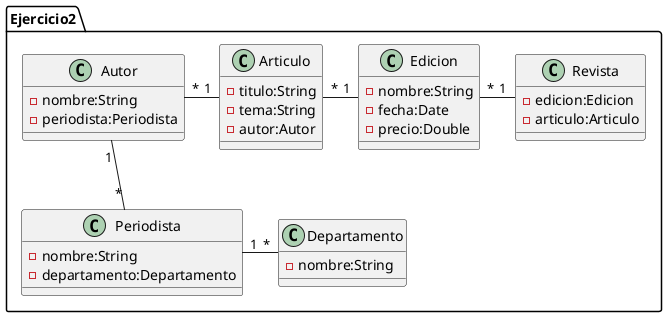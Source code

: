 /'Una organización produce una serie de revistas periódicas.
Cada revista tiene muchas edicionesconteniendo el nombre de edición, la fecha de edición, y el precio de la revista.
En cada ediciónaparecen una serie de artículos , cada uno con su titulo, tema, autor, etc.
Cada articulo puede habersido escrito por uno o mas periodistas pertenecientes a la organización,
en donde cada periodistapertenece a un determinado departamento dentro de dicha organización'/


@startuml
package Ejercicio2{
    class Revista{
        -edicion:Edicion
        -articulo:Articulo
    }

    class Edicion{
        -nombre:String
        -fecha:Date
        -precio:Double
    }

    class Articulo{
        -titulo:String
        -tema:String
        -autor:Autor
    }

    class Autor{
        -nombre:String
        -periodista:Periodista
    }

    class Periodista{
        -nombre:String
        -departamento:Departamento
    }

    class Departamento{
        -nombre:String
    }
}

Revista "1" -left- "*" Edicion
Edicion "1" -left- "*" Articulo
Articulo "1" -left- "*" Autor
Autor "1" -down- "*" Periodista
Periodista "1" -right- "*" Departamento

@enduml